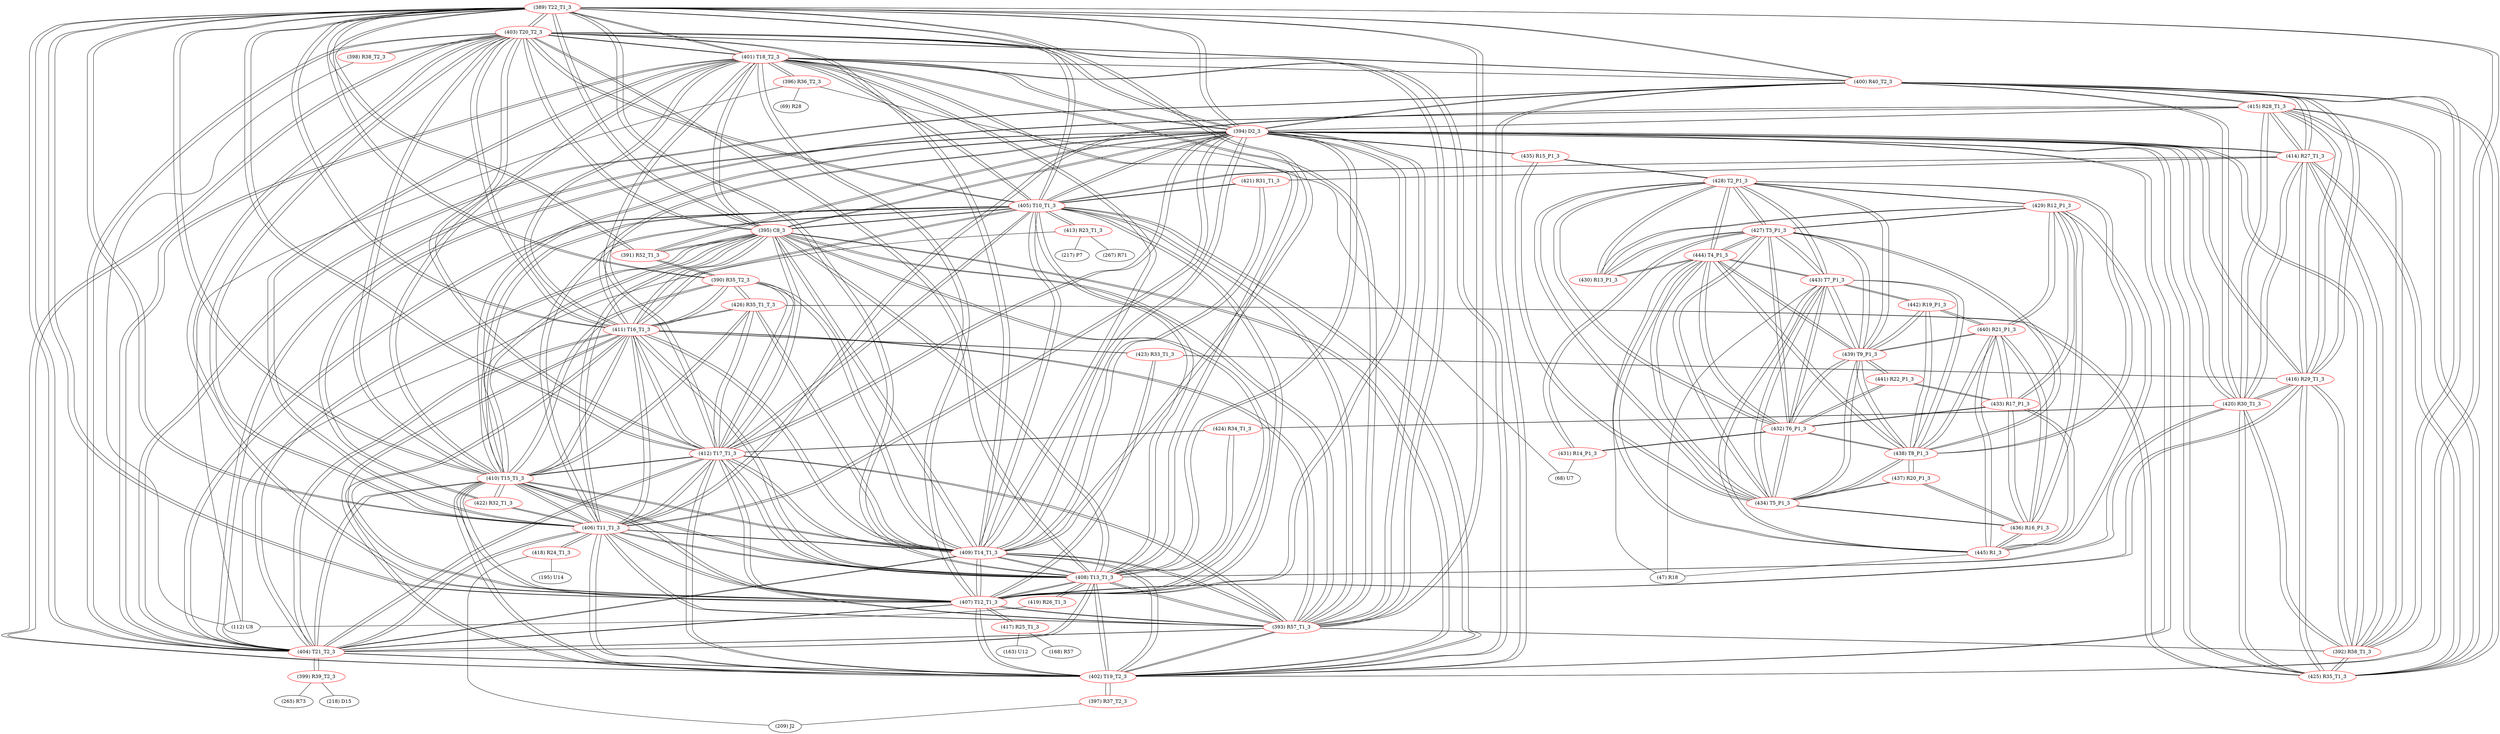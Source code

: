 graph {
	389 [label="(389) T22_T1_3" color=red]
	403 [label="(403) T20_T2_3"]
	401 [label="(401) T18_T2_3"]
	402 [label="(402) T19_T2_3"]
	404 [label="(404) T21_T2_3"]
	393 [label="(393) R57_T1_3"]
	394 [label="(394) D2_3"]
	406 [label="(406) T11_T1_3"]
	411 [label="(411) T16_T1_3"]
	412 [label="(412) T17_T1_3"]
	405 [label="(405) T10_T1_3"]
	407 [label="(407) T12_T1_3"]
	408 [label="(408) T13_T1_3"]
	409 [label="(409) T14_T1_3"]
	410 [label="(410) T15_T1_3"]
	395 [label="(395) C8_3"]
	400 [label="(400) R40_T2_3"]
	391 [label="(391) R52_T1_3"]
	390 [label="(390) R35_T2_3"]
	390 [label="(390) R35_T2_3" color=red]
	411 [label="(411) T16_T1_3"]
	410 [label="(410) T15_T1_3"]
	426 [label="(426) R35_T1_T_3"]
	409 [label="(409) T14_T1_3"]
	412 [label="(412) T17_T1_3"]
	391 [label="(391) R52_T1_3"]
	389 [label="(389) T22_T1_3"]
	391 [label="(391) R52_T1_3" color=red]
	394 [label="(394) D2_3"]
	395 [label="(395) C8_3"]
	390 [label="(390) R35_T2_3"]
	389 [label="(389) T22_T1_3"]
	392 [label="(392) R58_T1_3" color=red]
	393 [label="(393) R57_T1_3"]
	394 [label="(394) D2_3"]
	416 [label="(416) R29_T1_3"]
	425 [label="(425) R35_T1_3"]
	400 [label="(400) R40_T2_3"]
	420 [label="(420) R30_T1_3"]
	414 [label="(414) R27_T1_3"]
	415 [label="(415) R28_T1_3"]
	393 [label="(393) R57_T1_3" color=red]
	403 [label="(403) T20_T2_3"]
	401 [label="(401) T18_T2_3"]
	402 [label="(402) T19_T2_3"]
	404 [label="(404) T21_T2_3"]
	389 [label="(389) T22_T1_3"]
	394 [label="(394) D2_3"]
	406 [label="(406) T11_T1_3"]
	411 [label="(411) T16_T1_3"]
	412 [label="(412) T17_T1_3"]
	405 [label="(405) T10_T1_3"]
	407 [label="(407) T12_T1_3"]
	408 [label="(408) T13_T1_3"]
	409 [label="(409) T14_T1_3"]
	410 [label="(410) T15_T1_3"]
	395 [label="(395) C8_3"]
	392 [label="(392) R58_T1_3"]
	394 [label="(394) D2_3" color=red]
	403 [label="(403) T20_T2_3"]
	401 [label="(401) T18_T2_3"]
	402 [label="(402) T19_T2_3"]
	404 [label="(404) T21_T2_3"]
	393 [label="(393) R57_T1_3"]
	389 [label="(389) T22_T1_3"]
	406 [label="(406) T11_T1_3"]
	411 [label="(411) T16_T1_3"]
	412 [label="(412) T17_T1_3"]
	405 [label="(405) T10_T1_3"]
	407 [label="(407) T12_T1_3"]
	408 [label="(408) T13_T1_3"]
	409 [label="(409) T14_T1_3"]
	410 [label="(410) T15_T1_3"]
	395 [label="(395) C8_3"]
	391 [label="(391) R52_T1_3"]
	392 [label="(392) R58_T1_3"]
	416 [label="(416) R29_T1_3"]
	425 [label="(425) R35_T1_3"]
	400 [label="(400) R40_T2_3"]
	420 [label="(420) R30_T1_3"]
	414 [label="(414) R27_T1_3"]
	415 [label="(415) R28_T1_3"]
	435 [label="(435) R15_P1_3"]
	395 [label="(395) C8_3" color=red]
	403 [label="(403) T20_T2_3"]
	401 [label="(401) T18_T2_3"]
	402 [label="(402) T19_T2_3"]
	404 [label="(404) T21_T2_3"]
	393 [label="(393) R57_T1_3"]
	389 [label="(389) T22_T1_3"]
	394 [label="(394) D2_3"]
	406 [label="(406) T11_T1_3"]
	411 [label="(411) T16_T1_3"]
	412 [label="(412) T17_T1_3"]
	405 [label="(405) T10_T1_3"]
	407 [label="(407) T12_T1_3"]
	408 [label="(408) T13_T1_3"]
	409 [label="(409) T14_T1_3"]
	410 [label="(410) T15_T1_3"]
	391 [label="(391) R52_T1_3"]
	396 [label="(396) R36_T2_3" color=red]
	68 [label="(68) U7"]
	69 [label="(69) R28"]
	112 [label="(112) U8"]
	401 [label="(401) T18_T2_3"]
	397 [label="(397) R37_T2_3" color=red]
	209 [label="(209) J2"]
	402 [label="(402) T19_T2_3"]
	398 [label="(398) R38_T2_3" color=red]
	112 [label="(112) U8"]
	403 [label="(403) T20_T2_3"]
	399 [label="(399) R39_T2_3" color=red]
	218 [label="(218) D15"]
	265 [label="(265) R73"]
	404 [label="(404) T21_T2_3"]
	400 [label="(400) R40_T2_3" color=red]
	416 [label="(416) R29_T1_3"]
	425 [label="(425) R35_T1_3"]
	420 [label="(420) R30_T1_3"]
	394 [label="(394) D2_3"]
	392 [label="(392) R58_T1_3"]
	414 [label="(414) R27_T1_3"]
	415 [label="(415) R28_T1_3"]
	389 [label="(389) T22_T1_3"]
	402 [label="(402) T19_T2_3"]
	401 [label="(401) T18_T2_3"]
	404 [label="(404) T21_T2_3"]
	403 [label="(403) T20_T2_3"]
	401 [label="(401) T18_T2_3" color=red]
	403 [label="(403) T20_T2_3"]
	402 [label="(402) T19_T2_3"]
	404 [label="(404) T21_T2_3"]
	393 [label="(393) R57_T1_3"]
	389 [label="(389) T22_T1_3"]
	394 [label="(394) D2_3"]
	406 [label="(406) T11_T1_3"]
	411 [label="(411) T16_T1_3"]
	412 [label="(412) T17_T1_3"]
	405 [label="(405) T10_T1_3"]
	407 [label="(407) T12_T1_3"]
	408 [label="(408) T13_T1_3"]
	409 [label="(409) T14_T1_3"]
	410 [label="(410) T15_T1_3"]
	395 [label="(395) C8_3"]
	400 [label="(400) R40_T2_3"]
	396 [label="(396) R36_T2_3"]
	402 [label="(402) T19_T2_3" color=red]
	403 [label="(403) T20_T2_3"]
	401 [label="(401) T18_T2_3"]
	404 [label="(404) T21_T2_3"]
	393 [label="(393) R57_T1_3"]
	389 [label="(389) T22_T1_3"]
	394 [label="(394) D2_3"]
	406 [label="(406) T11_T1_3"]
	411 [label="(411) T16_T1_3"]
	412 [label="(412) T17_T1_3"]
	405 [label="(405) T10_T1_3"]
	407 [label="(407) T12_T1_3"]
	408 [label="(408) T13_T1_3"]
	409 [label="(409) T14_T1_3"]
	410 [label="(410) T15_T1_3"]
	395 [label="(395) C8_3"]
	400 [label="(400) R40_T2_3"]
	397 [label="(397) R37_T2_3"]
	403 [label="(403) T20_T2_3" color=red]
	401 [label="(401) T18_T2_3"]
	402 [label="(402) T19_T2_3"]
	404 [label="(404) T21_T2_3"]
	393 [label="(393) R57_T1_3"]
	389 [label="(389) T22_T1_3"]
	394 [label="(394) D2_3"]
	406 [label="(406) T11_T1_3"]
	411 [label="(411) T16_T1_3"]
	412 [label="(412) T17_T1_3"]
	405 [label="(405) T10_T1_3"]
	407 [label="(407) T12_T1_3"]
	408 [label="(408) T13_T1_3"]
	409 [label="(409) T14_T1_3"]
	410 [label="(410) T15_T1_3"]
	395 [label="(395) C8_3"]
	400 [label="(400) R40_T2_3"]
	398 [label="(398) R38_T2_3"]
	404 [label="(404) T21_T2_3" color=red]
	403 [label="(403) T20_T2_3"]
	401 [label="(401) T18_T2_3"]
	402 [label="(402) T19_T2_3"]
	393 [label="(393) R57_T1_3"]
	389 [label="(389) T22_T1_3"]
	394 [label="(394) D2_3"]
	406 [label="(406) T11_T1_3"]
	411 [label="(411) T16_T1_3"]
	412 [label="(412) T17_T1_3"]
	405 [label="(405) T10_T1_3"]
	407 [label="(407) T12_T1_3"]
	408 [label="(408) T13_T1_3"]
	409 [label="(409) T14_T1_3"]
	410 [label="(410) T15_T1_3"]
	395 [label="(395) C8_3"]
	400 [label="(400) R40_T2_3"]
	399 [label="(399) R39_T2_3"]
	405 [label="(405) T10_T1_3" color=red]
	403 [label="(403) T20_T2_3"]
	401 [label="(401) T18_T2_3"]
	402 [label="(402) T19_T2_3"]
	404 [label="(404) T21_T2_3"]
	393 [label="(393) R57_T1_3"]
	389 [label="(389) T22_T1_3"]
	394 [label="(394) D2_3"]
	406 [label="(406) T11_T1_3"]
	411 [label="(411) T16_T1_3"]
	412 [label="(412) T17_T1_3"]
	407 [label="(407) T12_T1_3"]
	408 [label="(408) T13_T1_3"]
	409 [label="(409) T14_T1_3"]
	410 [label="(410) T15_T1_3"]
	395 [label="(395) C8_3"]
	413 [label="(413) R23_T1_3"]
	421 [label="(421) R31_T1_3"]
	414 [label="(414) R27_T1_3"]
	406 [label="(406) T11_T1_3" color=red]
	403 [label="(403) T20_T2_3"]
	401 [label="(401) T18_T2_3"]
	402 [label="(402) T19_T2_3"]
	404 [label="(404) T21_T2_3"]
	393 [label="(393) R57_T1_3"]
	389 [label="(389) T22_T1_3"]
	394 [label="(394) D2_3"]
	411 [label="(411) T16_T1_3"]
	412 [label="(412) T17_T1_3"]
	405 [label="(405) T10_T1_3"]
	407 [label="(407) T12_T1_3"]
	408 [label="(408) T13_T1_3"]
	409 [label="(409) T14_T1_3"]
	410 [label="(410) T15_T1_3"]
	395 [label="(395) C8_3"]
	418 [label="(418) R24_T1_3"]
	422 [label="(422) R32_T1_3"]
	415 [label="(415) R28_T1_3"]
	407 [label="(407) T12_T1_3" color=red]
	403 [label="(403) T20_T2_3"]
	401 [label="(401) T18_T2_3"]
	402 [label="(402) T19_T2_3"]
	404 [label="(404) T21_T2_3"]
	393 [label="(393) R57_T1_3"]
	389 [label="(389) T22_T1_3"]
	394 [label="(394) D2_3"]
	406 [label="(406) T11_T1_3"]
	411 [label="(411) T16_T1_3"]
	412 [label="(412) T17_T1_3"]
	405 [label="(405) T10_T1_3"]
	408 [label="(408) T13_T1_3"]
	409 [label="(409) T14_T1_3"]
	410 [label="(410) T15_T1_3"]
	395 [label="(395) C8_3"]
	423 [label="(423) R33_T1_3"]
	416 [label="(416) R29_T1_3"]
	417 [label="(417) R25_T1_3"]
	408 [label="(408) T13_T1_3" color=red]
	403 [label="(403) T20_T2_3"]
	401 [label="(401) T18_T2_3"]
	402 [label="(402) T19_T2_3"]
	404 [label="(404) T21_T2_3"]
	393 [label="(393) R57_T1_3"]
	389 [label="(389) T22_T1_3"]
	394 [label="(394) D2_3"]
	406 [label="(406) T11_T1_3"]
	411 [label="(411) T16_T1_3"]
	412 [label="(412) T17_T1_3"]
	405 [label="(405) T10_T1_3"]
	407 [label="(407) T12_T1_3"]
	409 [label="(409) T14_T1_3"]
	410 [label="(410) T15_T1_3"]
	395 [label="(395) C8_3"]
	420 [label="(420) R30_T1_3"]
	424 [label="(424) R34_T1_3"]
	419 [label="(419) R26_T1_3"]
	409 [label="(409) T14_T1_3" color=red]
	403 [label="(403) T20_T2_3"]
	401 [label="(401) T18_T2_3"]
	402 [label="(402) T19_T2_3"]
	404 [label="(404) T21_T2_3"]
	393 [label="(393) R57_T1_3"]
	389 [label="(389) T22_T1_3"]
	394 [label="(394) D2_3"]
	406 [label="(406) T11_T1_3"]
	411 [label="(411) T16_T1_3"]
	412 [label="(412) T17_T1_3"]
	405 [label="(405) T10_T1_3"]
	407 [label="(407) T12_T1_3"]
	408 [label="(408) T13_T1_3"]
	410 [label="(410) T15_T1_3"]
	395 [label="(395) C8_3"]
	426 [label="(426) R35_T1_T_3"]
	390 [label="(390) R35_T2_3"]
	421 [label="(421) R31_T1_3"]
	410 [label="(410) T15_T1_3" color=red]
	403 [label="(403) T20_T2_3"]
	401 [label="(401) T18_T2_3"]
	402 [label="(402) T19_T2_3"]
	404 [label="(404) T21_T2_3"]
	393 [label="(393) R57_T1_3"]
	389 [label="(389) T22_T1_3"]
	394 [label="(394) D2_3"]
	406 [label="(406) T11_T1_3"]
	411 [label="(411) T16_T1_3"]
	412 [label="(412) T17_T1_3"]
	405 [label="(405) T10_T1_3"]
	407 [label="(407) T12_T1_3"]
	408 [label="(408) T13_T1_3"]
	409 [label="(409) T14_T1_3"]
	395 [label="(395) C8_3"]
	426 [label="(426) R35_T1_T_3"]
	390 [label="(390) R35_T2_3"]
	422 [label="(422) R32_T1_3"]
	411 [label="(411) T16_T1_3" color=red]
	403 [label="(403) T20_T2_3"]
	401 [label="(401) T18_T2_3"]
	402 [label="(402) T19_T2_3"]
	404 [label="(404) T21_T2_3"]
	393 [label="(393) R57_T1_3"]
	389 [label="(389) T22_T1_3"]
	394 [label="(394) D2_3"]
	406 [label="(406) T11_T1_3"]
	412 [label="(412) T17_T1_3"]
	405 [label="(405) T10_T1_3"]
	407 [label="(407) T12_T1_3"]
	408 [label="(408) T13_T1_3"]
	409 [label="(409) T14_T1_3"]
	410 [label="(410) T15_T1_3"]
	395 [label="(395) C8_3"]
	426 [label="(426) R35_T1_T_3"]
	390 [label="(390) R35_T2_3"]
	423 [label="(423) R33_T1_3"]
	412 [label="(412) T17_T1_3" color=red]
	403 [label="(403) T20_T2_3"]
	401 [label="(401) T18_T2_3"]
	402 [label="(402) T19_T2_3"]
	404 [label="(404) T21_T2_3"]
	393 [label="(393) R57_T1_3"]
	389 [label="(389) T22_T1_3"]
	394 [label="(394) D2_3"]
	406 [label="(406) T11_T1_3"]
	411 [label="(411) T16_T1_3"]
	405 [label="(405) T10_T1_3"]
	407 [label="(407) T12_T1_3"]
	408 [label="(408) T13_T1_3"]
	409 [label="(409) T14_T1_3"]
	410 [label="(410) T15_T1_3"]
	395 [label="(395) C8_3"]
	426 [label="(426) R35_T1_T_3"]
	390 [label="(390) R35_T2_3"]
	424 [label="(424) R34_T1_3"]
	413 [label="(413) R23_T1_3" color=red]
	112 [label="(112) U8"]
	267 [label="(267) R71"]
	217 [label="(217) P7"]
	405 [label="(405) T10_T1_3"]
	414 [label="(414) R27_T1_3" color=red]
	416 [label="(416) R29_T1_3"]
	425 [label="(425) R35_T1_3"]
	400 [label="(400) R40_T2_3"]
	420 [label="(420) R30_T1_3"]
	394 [label="(394) D2_3"]
	392 [label="(392) R58_T1_3"]
	415 [label="(415) R28_T1_3"]
	405 [label="(405) T10_T1_3"]
	421 [label="(421) R31_T1_3"]
	415 [label="(415) R28_T1_3" color=red]
	416 [label="(416) R29_T1_3"]
	425 [label="(425) R35_T1_3"]
	400 [label="(400) R40_T2_3"]
	420 [label="(420) R30_T1_3"]
	394 [label="(394) D2_3"]
	392 [label="(392) R58_T1_3"]
	414 [label="(414) R27_T1_3"]
	422 [label="(422) R32_T1_3"]
	406 [label="(406) T11_T1_3"]
	416 [label="(416) R29_T1_3" color=red]
	425 [label="(425) R35_T1_3"]
	400 [label="(400) R40_T2_3"]
	420 [label="(420) R30_T1_3"]
	394 [label="(394) D2_3"]
	392 [label="(392) R58_T1_3"]
	414 [label="(414) R27_T1_3"]
	415 [label="(415) R28_T1_3"]
	423 [label="(423) R33_T1_3"]
	407 [label="(407) T12_T1_3"]
	417 [label="(417) R25_T1_3" color=red]
	168 [label="(168) R57"]
	163 [label="(163) U12"]
	407 [label="(407) T12_T1_3"]
	418 [label="(418) R24_T1_3" color=red]
	195 [label="(195) U14"]
	209 [label="(209) J2"]
	406 [label="(406) T11_T1_3"]
	419 [label="(419) R26_T1_3" color=red]
	112 [label="(112) U8"]
	408 [label="(408) T13_T1_3"]
	420 [label="(420) R30_T1_3" color=red]
	416 [label="(416) R29_T1_3"]
	425 [label="(425) R35_T1_3"]
	400 [label="(400) R40_T2_3"]
	394 [label="(394) D2_3"]
	392 [label="(392) R58_T1_3"]
	414 [label="(414) R27_T1_3"]
	415 [label="(415) R28_T1_3"]
	424 [label="(424) R34_T1_3"]
	408 [label="(408) T13_T1_3"]
	421 [label="(421) R31_T1_3" color=red]
	405 [label="(405) T10_T1_3"]
	414 [label="(414) R27_T1_3"]
	409 [label="(409) T14_T1_3"]
	422 [label="(422) R32_T1_3" color=red]
	410 [label="(410) T15_T1_3"]
	415 [label="(415) R28_T1_3"]
	406 [label="(406) T11_T1_3"]
	423 [label="(423) R33_T1_3" color=red]
	411 [label="(411) T16_T1_3"]
	416 [label="(416) R29_T1_3"]
	407 [label="(407) T12_T1_3"]
	424 [label="(424) R34_T1_3" color=red]
	412 [label="(412) T17_T1_3"]
	420 [label="(420) R30_T1_3"]
	408 [label="(408) T13_T1_3"]
	425 [label="(425) R35_T1_3" color=red]
	416 [label="(416) R29_T1_3"]
	400 [label="(400) R40_T2_3"]
	420 [label="(420) R30_T1_3"]
	394 [label="(394) D2_3"]
	392 [label="(392) R58_T1_3"]
	414 [label="(414) R27_T1_3"]
	415 [label="(415) R28_T1_3"]
	426 [label="(426) R35_T1_T_3"]
	426 [label="(426) R35_T1_T_3" color=red]
	411 [label="(411) T16_T1_3"]
	410 [label="(410) T15_T1_3"]
	409 [label="(409) T14_T1_3"]
	412 [label="(412) T17_T1_3"]
	390 [label="(390) R35_T2_3"]
	425 [label="(425) R35_T1_3"]
	427 [label="(427) T3_P1_3" color=red]
	444 [label="(444) T4_P1_3"]
	443 [label="(443) T7_P1_3"]
	434 [label="(434) T5_P1_3"]
	439 [label="(439) T9_P1_3"]
	438 [label="(438) T8_P1_3"]
	432 [label="(432) T6_P1_3"]
	428 [label="(428) T2_P1_3"]
	431 [label="(431) R14_P1_3"]
	430 [label="(430) R13_P1_3"]
	429 [label="(429) R12_P1_3"]
	428 [label="(428) T2_P1_3" color=red]
	427 [label="(427) T3_P1_3"]
	444 [label="(444) T4_P1_3"]
	443 [label="(443) T7_P1_3"]
	434 [label="(434) T5_P1_3"]
	439 [label="(439) T9_P1_3"]
	438 [label="(438) T8_P1_3"]
	432 [label="(432) T6_P1_3"]
	430 [label="(430) R13_P1_3"]
	429 [label="(429) R12_P1_3"]
	435 [label="(435) R15_P1_3"]
	429 [label="(429) R12_P1_3" color=red]
	440 [label="(440) R21_P1_3"]
	436 [label="(436) R16_P1_3"]
	433 [label="(433) R17_P1_3"]
	445 [label="(445) R1_3"]
	430 [label="(430) R13_P1_3"]
	427 [label="(427) T3_P1_3"]
	428 [label="(428) T2_P1_3"]
	430 [label="(430) R13_P1_3" color=red]
	444 [label="(444) T4_P1_3"]
	427 [label="(427) T3_P1_3"]
	429 [label="(429) R12_P1_3"]
	428 [label="(428) T2_P1_3"]
	431 [label="(431) R14_P1_3" color=red]
	68 [label="(68) U7"]
	427 [label="(427) T3_P1_3"]
	432 [label="(432) T6_P1_3"]
	432 [label="(432) T6_P1_3" color=red]
	427 [label="(427) T3_P1_3"]
	444 [label="(444) T4_P1_3"]
	443 [label="(443) T7_P1_3"]
	434 [label="(434) T5_P1_3"]
	439 [label="(439) T9_P1_3"]
	438 [label="(438) T8_P1_3"]
	428 [label="(428) T2_P1_3"]
	431 [label="(431) R14_P1_3"]
	441 [label="(441) R22_P1_3"]
	433 [label="(433) R17_P1_3"]
	433 [label="(433) R17_P1_3" color=red]
	440 [label="(440) R21_P1_3"]
	436 [label="(436) R16_P1_3"]
	429 [label="(429) R12_P1_3"]
	445 [label="(445) R1_3"]
	441 [label="(441) R22_P1_3"]
	432 [label="(432) T6_P1_3"]
	434 [label="(434) T5_P1_3" color=red]
	427 [label="(427) T3_P1_3"]
	444 [label="(444) T4_P1_3"]
	443 [label="(443) T7_P1_3"]
	439 [label="(439) T9_P1_3"]
	438 [label="(438) T8_P1_3"]
	432 [label="(432) T6_P1_3"]
	428 [label="(428) T2_P1_3"]
	435 [label="(435) R15_P1_3"]
	436 [label="(436) R16_P1_3"]
	437 [label="(437) R20_P1_3"]
	435 [label="(435) R15_P1_3" color=red]
	394 [label="(394) D2_3"]
	428 [label="(428) T2_P1_3"]
	434 [label="(434) T5_P1_3"]
	436 [label="(436) R16_P1_3" color=red]
	440 [label="(440) R21_P1_3"]
	429 [label="(429) R12_P1_3"]
	433 [label="(433) R17_P1_3"]
	445 [label="(445) R1_3"]
	434 [label="(434) T5_P1_3"]
	437 [label="(437) R20_P1_3"]
	437 [label="(437) R20_P1_3" color=red]
	438 [label="(438) T8_P1_3"]
	436 [label="(436) R16_P1_3"]
	434 [label="(434) T5_P1_3"]
	438 [label="(438) T8_P1_3" color=red]
	427 [label="(427) T3_P1_3"]
	444 [label="(444) T4_P1_3"]
	443 [label="(443) T7_P1_3"]
	434 [label="(434) T5_P1_3"]
	439 [label="(439) T9_P1_3"]
	432 [label="(432) T6_P1_3"]
	428 [label="(428) T2_P1_3"]
	440 [label="(440) R21_P1_3"]
	442 [label="(442) R19_P1_3"]
	437 [label="(437) R20_P1_3"]
	439 [label="(439) T9_P1_3" color=red]
	441 [label="(441) R22_P1_3"]
	427 [label="(427) T3_P1_3"]
	444 [label="(444) T4_P1_3"]
	443 [label="(443) T7_P1_3"]
	434 [label="(434) T5_P1_3"]
	438 [label="(438) T8_P1_3"]
	432 [label="(432) T6_P1_3"]
	428 [label="(428) T2_P1_3"]
	440 [label="(440) R21_P1_3"]
	442 [label="(442) R19_P1_3"]
	440 [label="(440) R21_P1_3" color=red]
	436 [label="(436) R16_P1_3"]
	429 [label="(429) R12_P1_3"]
	433 [label="(433) R17_P1_3"]
	445 [label="(445) R1_3"]
	439 [label="(439) T9_P1_3"]
	438 [label="(438) T8_P1_3"]
	442 [label="(442) R19_P1_3"]
	441 [label="(441) R22_P1_3" color=red]
	439 [label="(439) T9_P1_3"]
	432 [label="(432) T6_P1_3"]
	433 [label="(433) R17_P1_3"]
	442 [label="(442) R19_P1_3" color=red]
	439 [label="(439) T9_P1_3"]
	440 [label="(440) R21_P1_3"]
	438 [label="(438) T8_P1_3"]
	443 [label="(443) T7_P1_3"]
	443 [label="(443) T7_P1_3" color=red]
	427 [label="(427) T3_P1_3"]
	444 [label="(444) T4_P1_3"]
	434 [label="(434) T5_P1_3"]
	439 [label="(439) T9_P1_3"]
	438 [label="(438) T8_P1_3"]
	432 [label="(432) T6_P1_3"]
	428 [label="(428) T2_P1_3"]
	445 [label="(445) R1_3"]
	47 [label="(47) R18"]
	442 [label="(442) R19_P1_3"]
	444 [label="(444) T4_P1_3" color=red]
	427 [label="(427) T3_P1_3"]
	443 [label="(443) T7_P1_3"]
	434 [label="(434) T5_P1_3"]
	439 [label="(439) T9_P1_3"]
	438 [label="(438) T8_P1_3"]
	432 [label="(432) T6_P1_3"]
	428 [label="(428) T2_P1_3"]
	430 [label="(430) R13_P1_3"]
	445 [label="(445) R1_3"]
	47 [label="(47) R18"]
	445 [label="(445) R1_3" color=red]
	444 [label="(444) T4_P1_3"]
	443 [label="(443) T7_P1_3"]
	47 [label="(47) R18"]
	440 [label="(440) R21_P1_3"]
	436 [label="(436) R16_P1_3"]
	429 [label="(429) R12_P1_3"]
	433 [label="(433) R17_P1_3"]
	389 -- 403
	389 -- 401
	389 -- 402
	389 -- 404
	389 -- 393
	389 -- 394
	389 -- 406
	389 -- 411
	389 -- 412
	389 -- 405
	389 -- 407
	389 -- 408
	389 -- 409
	389 -- 410
	389 -- 395
	389 -- 400
	389 -- 391
	389 -- 390
	390 -- 411
	390 -- 410
	390 -- 426
	390 -- 409
	390 -- 412
	390 -- 391
	390 -- 389
	391 -- 394
	391 -- 395
	391 -- 390
	391 -- 389
	392 -- 393
	392 -- 394
	392 -- 416
	392 -- 425
	392 -- 400
	392 -- 420
	392 -- 414
	392 -- 415
	393 -- 403
	393 -- 401
	393 -- 402
	393 -- 404
	393 -- 389
	393 -- 394
	393 -- 406
	393 -- 411
	393 -- 412
	393 -- 405
	393 -- 407
	393 -- 408
	393 -- 409
	393 -- 410
	393 -- 395
	393 -- 392
	394 -- 403
	394 -- 401
	394 -- 402
	394 -- 404
	394 -- 393
	394 -- 389
	394 -- 406
	394 -- 411
	394 -- 412
	394 -- 405
	394 -- 407
	394 -- 408
	394 -- 409
	394 -- 410
	394 -- 395
	394 -- 391
	394 -- 392
	394 -- 416
	394 -- 425
	394 -- 400
	394 -- 420
	394 -- 414
	394 -- 415
	394 -- 435
	395 -- 403
	395 -- 401
	395 -- 402
	395 -- 404
	395 -- 393
	395 -- 389
	395 -- 394
	395 -- 406
	395 -- 411
	395 -- 412
	395 -- 405
	395 -- 407
	395 -- 408
	395 -- 409
	395 -- 410
	395 -- 391
	396 -- 68
	396 -- 69
	396 -- 112
	396 -- 401
	397 -- 209
	397 -- 402
	398 -- 112
	398 -- 403
	399 -- 218
	399 -- 265
	399 -- 404
	400 -- 416
	400 -- 425
	400 -- 420
	400 -- 394
	400 -- 392
	400 -- 414
	400 -- 415
	400 -- 389
	400 -- 402
	400 -- 401
	400 -- 404
	400 -- 403
	401 -- 403
	401 -- 402
	401 -- 404
	401 -- 393
	401 -- 389
	401 -- 394
	401 -- 406
	401 -- 411
	401 -- 412
	401 -- 405
	401 -- 407
	401 -- 408
	401 -- 409
	401 -- 410
	401 -- 395
	401 -- 400
	401 -- 396
	402 -- 403
	402 -- 401
	402 -- 404
	402 -- 393
	402 -- 389
	402 -- 394
	402 -- 406
	402 -- 411
	402 -- 412
	402 -- 405
	402 -- 407
	402 -- 408
	402 -- 409
	402 -- 410
	402 -- 395
	402 -- 400
	402 -- 397
	403 -- 401
	403 -- 402
	403 -- 404
	403 -- 393
	403 -- 389
	403 -- 394
	403 -- 406
	403 -- 411
	403 -- 412
	403 -- 405
	403 -- 407
	403 -- 408
	403 -- 409
	403 -- 410
	403 -- 395
	403 -- 400
	403 -- 398
	404 -- 403
	404 -- 401
	404 -- 402
	404 -- 393
	404 -- 389
	404 -- 394
	404 -- 406
	404 -- 411
	404 -- 412
	404 -- 405
	404 -- 407
	404 -- 408
	404 -- 409
	404 -- 410
	404 -- 395
	404 -- 400
	404 -- 399
	405 -- 403
	405 -- 401
	405 -- 402
	405 -- 404
	405 -- 393
	405 -- 389
	405 -- 394
	405 -- 406
	405 -- 411
	405 -- 412
	405 -- 407
	405 -- 408
	405 -- 409
	405 -- 410
	405 -- 395
	405 -- 413
	405 -- 421
	405 -- 414
	406 -- 403
	406 -- 401
	406 -- 402
	406 -- 404
	406 -- 393
	406 -- 389
	406 -- 394
	406 -- 411
	406 -- 412
	406 -- 405
	406 -- 407
	406 -- 408
	406 -- 409
	406 -- 410
	406 -- 395
	406 -- 418
	406 -- 422
	406 -- 415
	407 -- 403
	407 -- 401
	407 -- 402
	407 -- 404
	407 -- 393
	407 -- 389
	407 -- 394
	407 -- 406
	407 -- 411
	407 -- 412
	407 -- 405
	407 -- 408
	407 -- 409
	407 -- 410
	407 -- 395
	407 -- 423
	407 -- 416
	407 -- 417
	408 -- 403
	408 -- 401
	408 -- 402
	408 -- 404
	408 -- 393
	408 -- 389
	408 -- 394
	408 -- 406
	408 -- 411
	408 -- 412
	408 -- 405
	408 -- 407
	408 -- 409
	408 -- 410
	408 -- 395
	408 -- 420
	408 -- 424
	408 -- 419
	409 -- 403
	409 -- 401
	409 -- 402
	409 -- 404
	409 -- 393
	409 -- 389
	409 -- 394
	409 -- 406
	409 -- 411
	409 -- 412
	409 -- 405
	409 -- 407
	409 -- 408
	409 -- 410
	409 -- 395
	409 -- 426
	409 -- 390
	409 -- 421
	410 -- 403
	410 -- 401
	410 -- 402
	410 -- 404
	410 -- 393
	410 -- 389
	410 -- 394
	410 -- 406
	410 -- 411
	410 -- 412
	410 -- 405
	410 -- 407
	410 -- 408
	410 -- 409
	410 -- 395
	410 -- 426
	410 -- 390
	410 -- 422
	411 -- 403
	411 -- 401
	411 -- 402
	411 -- 404
	411 -- 393
	411 -- 389
	411 -- 394
	411 -- 406
	411 -- 412
	411 -- 405
	411 -- 407
	411 -- 408
	411 -- 409
	411 -- 410
	411 -- 395
	411 -- 426
	411 -- 390
	411 -- 423
	412 -- 403
	412 -- 401
	412 -- 402
	412 -- 404
	412 -- 393
	412 -- 389
	412 -- 394
	412 -- 406
	412 -- 411
	412 -- 405
	412 -- 407
	412 -- 408
	412 -- 409
	412 -- 410
	412 -- 395
	412 -- 426
	412 -- 390
	412 -- 424
	413 -- 112
	413 -- 267
	413 -- 217
	413 -- 405
	414 -- 416
	414 -- 425
	414 -- 400
	414 -- 420
	414 -- 394
	414 -- 392
	414 -- 415
	414 -- 405
	414 -- 421
	415 -- 416
	415 -- 425
	415 -- 400
	415 -- 420
	415 -- 394
	415 -- 392
	415 -- 414
	415 -- 422
	415 -- 406
	416 -- 425
	416 -- 400
	416 -- 420
	416 -- 394
	416 -- 392
	416 -- 414
	416 -- 415
	416 -- 423
	416 -- 407
	417 -- 168
	417 -- 163
	417 -- 407
	418 -- 195
	418 -- 209
	418 -- 406
	419 -- 112
	419 -- 408
	420 -- 416
	420 -- 425
	420 -- 400
	420 -- 394
	420 -- 392
	420 -- 414
	420 -- 415
	420 -- 424
	420 -- 408
	421 -- 405
	421 -- 414
	421 -- 409
	422 -- 410
	422 -- 415
	422 -- 406
	423 -- 411
	423 -- 416
	423 -- 407
	424 -- 412
	424 -- 420
	424 -- 408
	425 -- 416
	425 -- 400
	425 -- 420
	425 -- 394
	425 -- 392
	425 -- 414
	425 -- 415
	425 -- 426
	426 -- 411
	426 -- 410
	426 -- 409
	426 -- 412
	426 -- 390
	426 -- 425
	427 -- 444
	427 -- 443
	427 -- 434
	427 -- 439
	427 -- 438
	427 -- 432
	427 -- 428
	427 -- 431
	427 -- 430
	427 -- 429
	428 -- 427
	428 -- 444
	428 -- 443
	428 -- 434
	428 -- 439
	428 -- 438
	428 -- 432
	428 -- 430
	428 -- 429
	428 -- 435
	429 -- 440
	429 -- 436
	429 -- 433
	429 -- 445
	429 -- 430
	429 -- 427
	429 -- 428
	430 -- 444
	430 -- 427
	430 -- 429
	430 -- 428
	431 -- 68
	431 -- 427
	431 -- 432
	432 -- 427
	432 -- 444
	432 -- 443
	432 -- 434
	432 -- 439
	432 -- 438
	432 -- 428
	432 -- 431
	432 -- 441
	432 -- 433
	433 -- 440
	433 -- 436
	433 -- 429
	433 -- 445
	433 -- 441
	433 -- 432
	434 -- 427
	434 -- 444
	434 -- 443
	434 -- 439
	434 -- 438
	434 -- 432
	434 -- 428
	434 -- 435
	434 -- 436
	434 -- 437
	435 -- 394
	435 -- 428
	435 -- 434
	436 -- 440
	436 -- 429
	436 -- 433
	436 -- 445
	436 -- 434
	436 -- 437
	437 -- 438
	437 -- 436
	437 -- 434
	438 -- 427
	438 -- 444
	438 -- 443
	438 -- 434
	438 -- 439
	438 -- 432
	438 -- 428
	438 -- 440
	438 -- 442
	438 -- 437
	439 -- 441
	439 -- 427
	439 -- 444
	439 -- 443
	439 -- 434
	439 -- 438
	439 -- 432
	439 -- 428
	439 -- 440
	439 -- 442
	440 -- 436
	440 -- 429
	440 -- 433
	440 -- 445
	440 -- 439
	440 -- 438
	440 -- 442
	441 -- 439
	441 -- 432
	441 -- 433
	442 -- 439
	442 -- 440
	442 -- 438
	442 -- 443
	443 -- 427
	443 -- 444
	443 -- 434
	443 -- 439
	443 -- 438
	443 -- 432
	443 -- 428
	443 -- 445
	443 -- 47
	443 -- 442
	444 -- 427
	444 -- 443
	444 -- 434
	444 -- 439
	444 -- 438
	444 -- 432
	444 -- 428
	444 -- 430
	444 -- 445
	444 -- 47
	445 -- 444
	445 -- 443
	445 -- 47
	445 -- 440
	445 -- 436
	445 -- 429
	445 -- 433
}